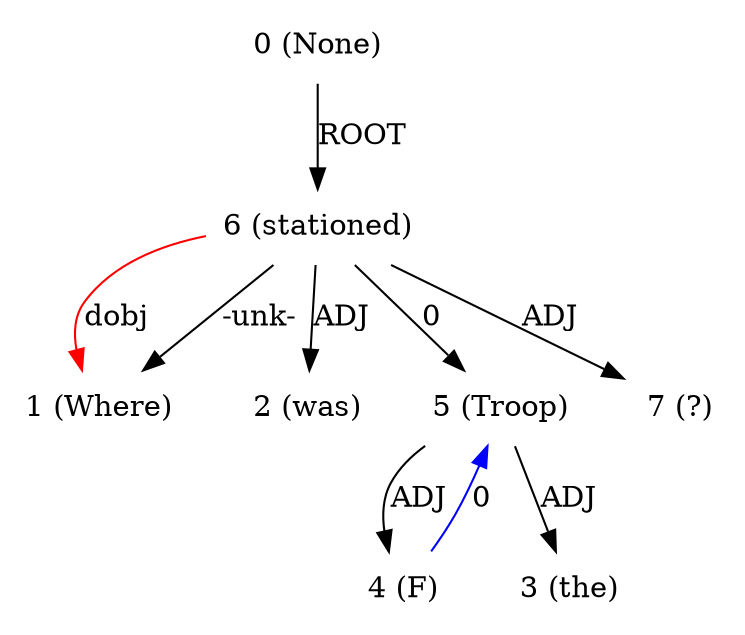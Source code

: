 digraph G{
edge [dir=forward]
node [shape=plaintext]

0 [label="0 (None)"]
0 -> 6 [label="ROOT"]
1 [label="1 (Where)"]
6 -> 1 [label="dobj", color="red"]
2 [label="2 (was)"]
3 [label="3 (the)"]
4 [label="4 (F)"]
4 -> 5 [label="0", color="blue"]
5 [label="5 (Troop)"]
5 -> 3 [label="ADJ"]
5 -> 4 [label="ADJ"]
6 [label="6 (stationed)"]
6 -> 1 [label="-unk-"]
6 -> 2 [label="ADJ"]
6 -> 7 [label="ADJ"]
6 -> 5 [label="0"]
7 [label="7 (?)"]
}
